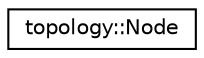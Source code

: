 digraph "Graphical Class Hierarchy"
{
  edge [fontname="Helvetica",fontsize="10",labelfontname="Helvetica",labelfontsize="10"];
  node [fontname="Helvetica",fontsize="10",shape=record];
  rankdir="LR";
  Node1 [label="topology::Node",height=0.2,width=0.4,color="black", fillcolor="white", style="filled",URL="$classtopology_1_1Node.html",tooltip="Topology representation for a node."];
}
